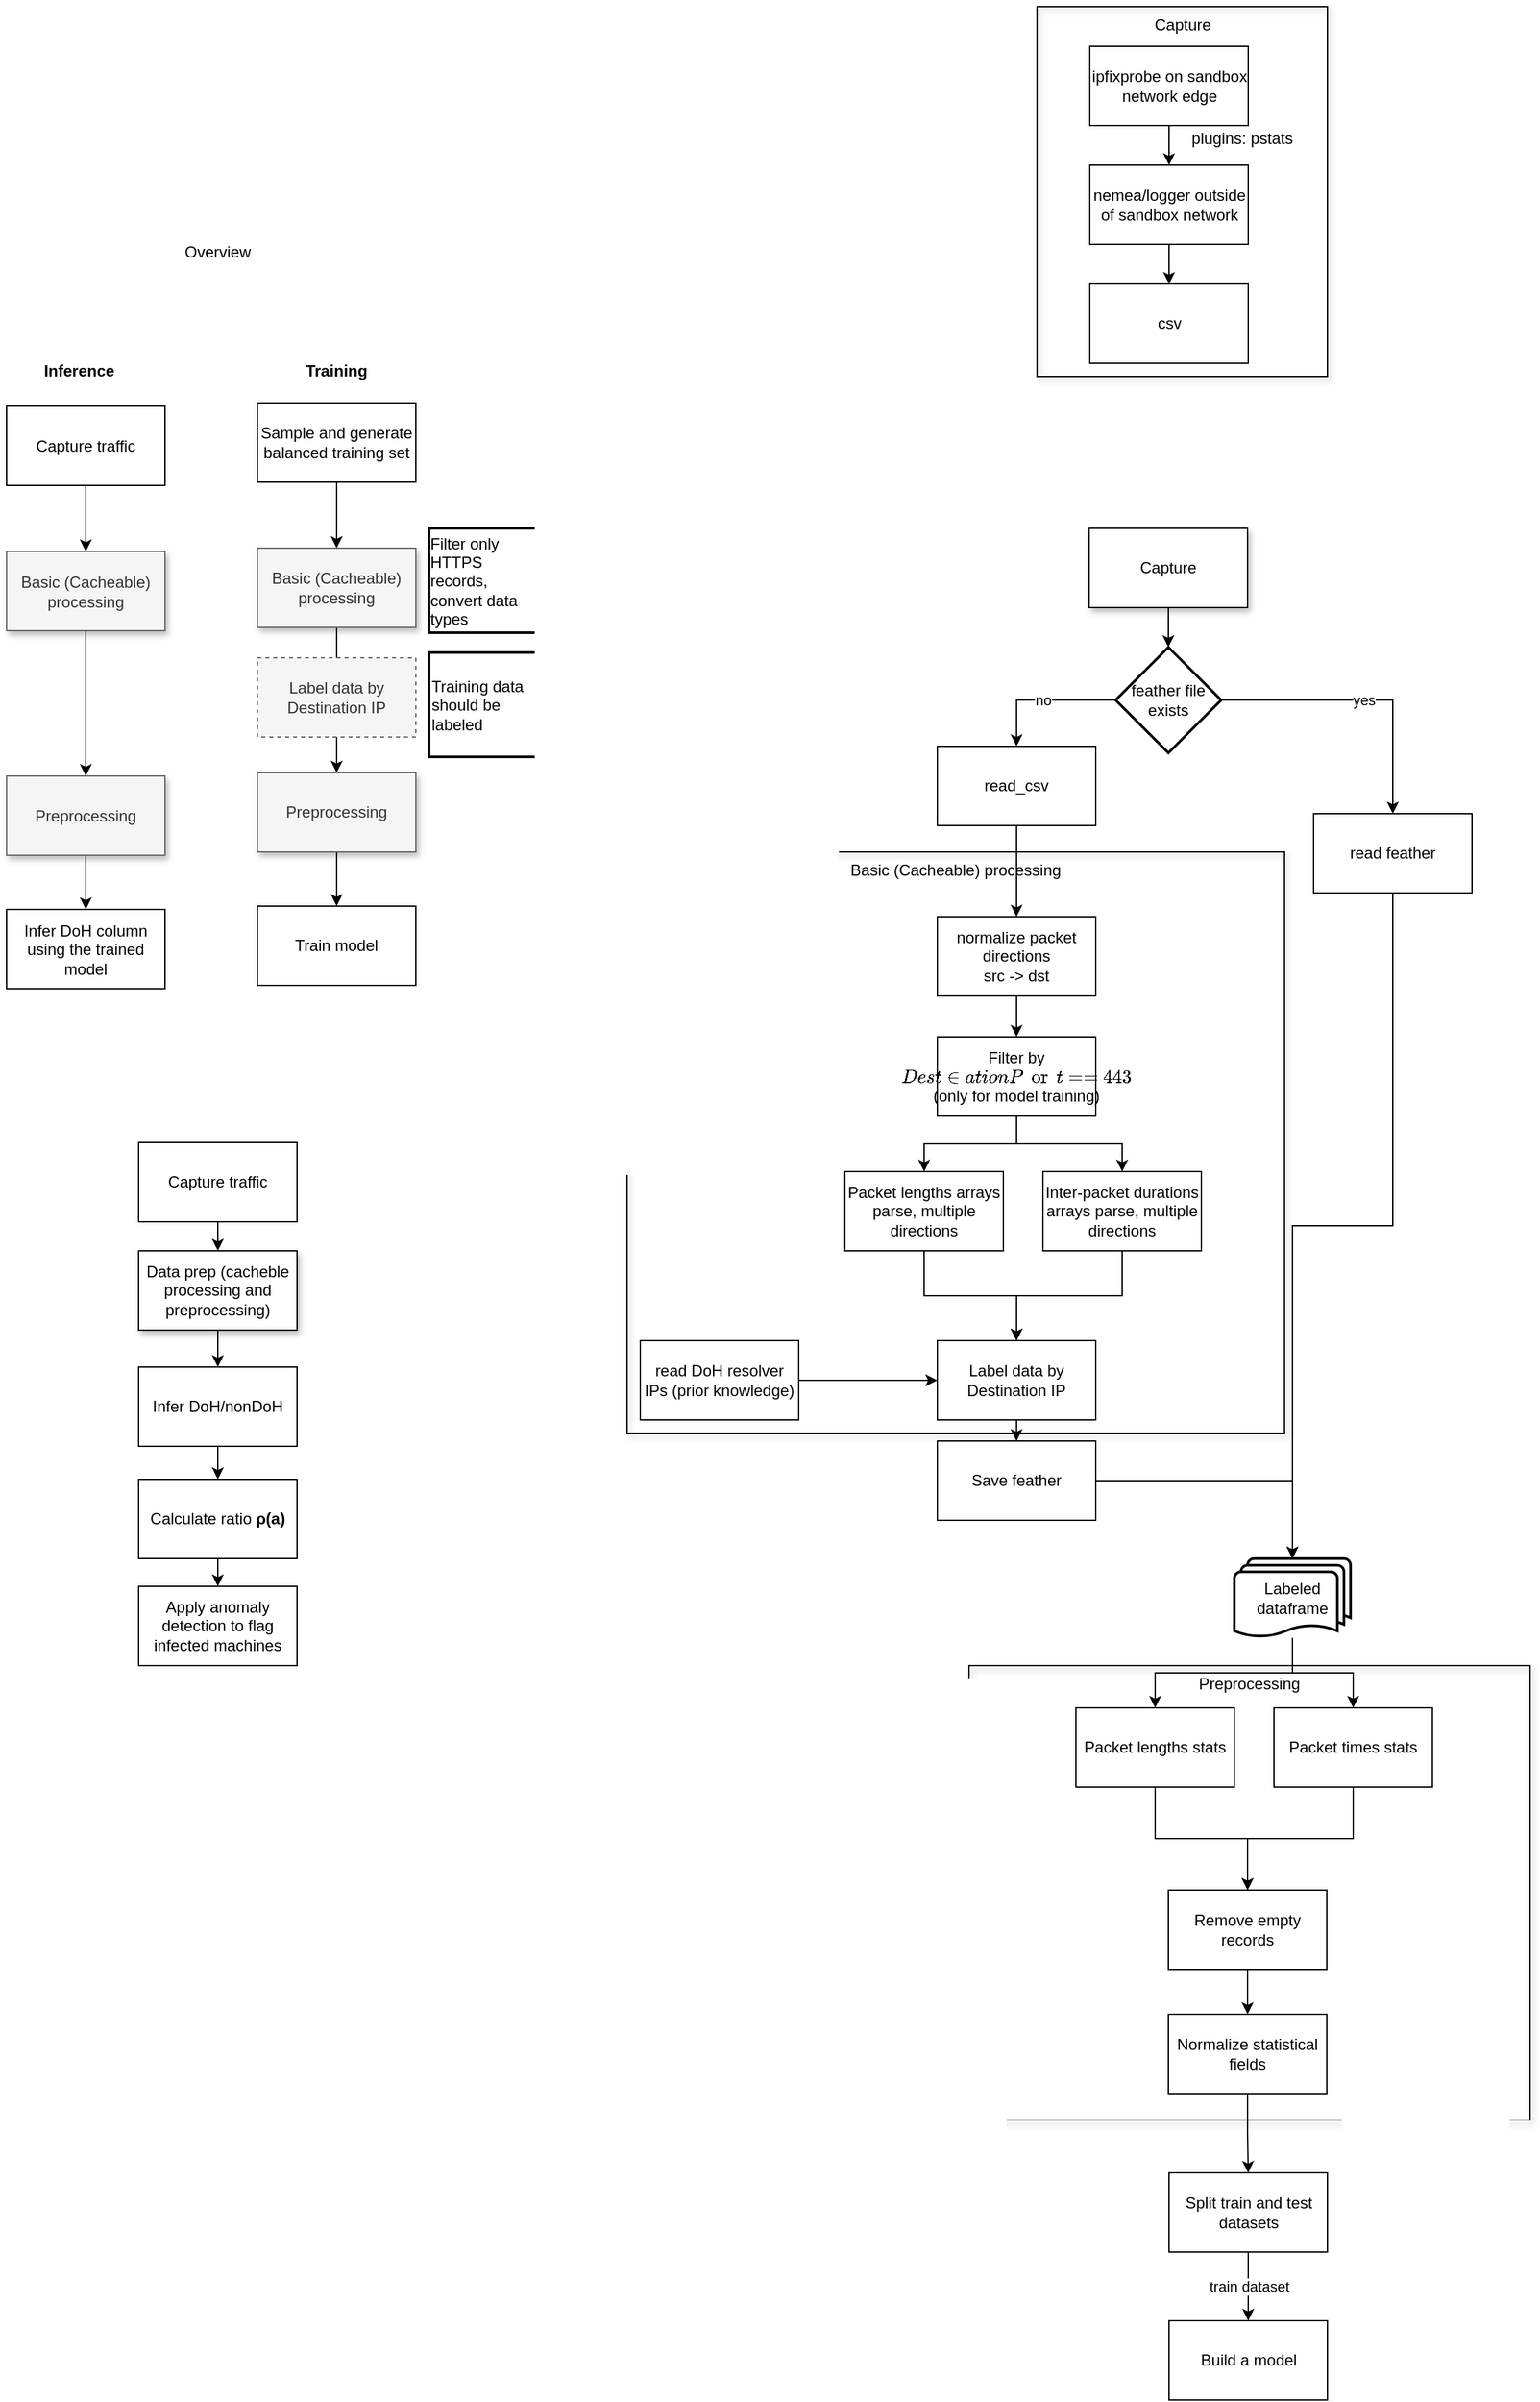 <mxfile version="20.5.3" type="embed"><diagram id="luUi05MAJug2sILlYeHl" name="Page-1"><mxGraphModel dx="1731" dy="1694" grid="1" gridSize="10" guides="1" tooltips="1" connect="1" arrows="1" fold="1" page="1" pageScale="1" pageWidth="850" pageHeight="1100" background="#ffffff" math="0" shadow="0"><root><mxCell id="0"/><mxCell id="1" parent="0"/><mxCell id="27" value="Basic (Cacheable) processing" style="rounded=0;whiteSpace=wrap;html=1;fillColor=none;verticalAlign=top;shadow=1;" parent="1" vertex="1"><mxGeometry x="-50" y="460" width="498" height="440" as="geometry"/></mxCell><mxCell id="44" value="Preprocessing" style="rounded=0;whiteSpace=wrap;html=1;fillColor=none;verticalAlign=top;shadow=1;" parent="1" vertex="1"><mxGeometry x="209" y="1076" width="425" height="344" as="geometry"/></mxCell><mxCell id="31" value="" style="edgeStyle=orthogonalEdgeStyle;rounded=0;html=1;jettySize=auto;orthogonalLoop=1;exitX=0.5;exitY=0.917;exitDx=0;exitDy=0;exitPerimeter=0;" parent="1" source="98" target="26" edge="1"><mxGeometry relative="1" as="geometry"><mxPoint x="360" y="280" as="sourcePoint"/></mxGeometry></mxCell><mxCell id="14" value="" style="edgeStyle=orthogonalEdgeStyle;rounded=0;html=1;jettySize=auto;orthogonalLoop=1;" parent="1" source="12" target="13" edge="1"><mxGeometry relative="1" as="geometry"/></mxCell><mxCell id="12" value="read_csv" style="rounded=0;whiteSpace=wrap;html=1;" parent="1" vertex="1"><mxGeometry x="185" y="380" width="120" height="60" as="geometry"/></mxCell><mxCell id="13" value="&lt;div&gt;normalize packet directions&lt;/div&gt;&lt;div&gt;src -&amp;gt; dst&lt;/div&gt;" style="rounded=0;whiteSpace=wrap;html=1;" parent="1" vertex="1"><mxGeometry x="185" y="509" width="120" height="60" as="geometry"/></mxCell><mxCell id="24" style="edgeStyle=orthogonalEdgeStyle;rounded=0;html=1;entryX=0.5;entryY=0;jettySize=auto;orthogonalLoop=1;" parent="1" source="19" target="23" edge="1"><mxGeometry relative="1" as="geometry"/></mxCell><mxCell id="19" value="Packet lengths arrays parse, multiple directions" style="rounded=0;whiteSpace=wrap;html=1;" parent="1" vertex="1"><mxGeometry x="115" y="702" width="120" height="60" as="geometry"/></mxCell><mxCell id="25" style="edgeStyle=orthogonalEdgeStyle;rounded=0;html=1;entryX=0.5;entryY=0;jettySize=auto;orthogonalLoop=1;" parent="1" source="20" target="23" edge="1"><mxGeometry relative="1" as="geometry"/></mxCell><mxCell id="20" value="Inter-packet durations arrays parse, multiple directions" style="rounded=0;whiteSpace=wrap;html=1;" parent="1" vertex="1"><mxGeometry x="265" y="702" width="120" height="60" as="geometry"/></mxCell><mxCell id="69" value="" style="edgeStyle=orthogonalEdgeStyle;rounded=0;html=1;jettySize=auto;orthogonalLoop=1;" parent="1" source="23" target="67" edge="1"><mxGeometry relative="1" as="geometry"/></mxCell><mxCell id="23" value="Label data by Destination IP" style="rounded=0;whiteSpace=wrap;html=1;" parent="1" vertex="1"><mxGeometry x="185" y="830" width="120" height="60" as="geometry"/></mxCell><mxCell id="28" value="&lt;div&gt;no&lt;/div&gt;" style="edgeStyle=orthogonalEdgeStyle;rounded=0;html=1;jettySize=auto;orthogonalLoop=1;entryX=0.5;entryY=0;" parent="1" source="26" target="12" edge="1"><mxGeometry relative="1" as="geometry"><Array as="points"><mxPoint x="245" y="345"/></Array></mxGeometry></mxCell><mxCell id="30" value="yes" style="edgeStyle=orthogonalEdgeStyle;rounded=0;html=1;jettySize=auto;orthogonalLoop=1;" parent="1" source="26" target="29" edge="1"><mxGeometry relative="1" as="geometry"/></mxCell><mxCell id="26" value="feather file exists" style="shape=mxgraph.flowchart.decision;whiteSpace=wrap;html=1;fillColor=#ffffff;strokeColor=#000000;strokeWidth=2" parent="1" vertex="1"><mxGeometry x="320" y="305" width="80" height="80" as="geometry"/></mxCell><mxCell id="71" style="edgeStyle=orthogonalEdgeStyle;rounded=0;html=1;entryX=0.5;entryY=0;entryPerimeter=0;jettySize=auto;orthogonalLoop=1;" parent="1" source="29" target="59" edge="1"><mxGeometry relative="1" as="geometry"/></mxCell><mxCell id="29" value="read feather" style="rounded=0;whiteSpace=wrap;html=1;" parent="1" vertex="1"><mxGeometry x="470" y="431" width="120" height="60" as="geometry"/></mxCell><mxCell id="41" style="edgeStyle=orthogonalEdgeStyle;rounded=0;html=1;entryX=0.5;entryY=0;jettySize=auto;orthogonalLoop=1;" parent="1" source="32" target="40" edge="1"><mxGeometry relative="1" as="geometry"/></mxCell><mxCell id="32" value="Packet lengths stats" style="rounded=0;whiteSpace=wrap;html=1;" parent="1" vertex="1"><mxGeometry x="290" y="1108" width="120" height="60" as="geometry"/></mxCell><mxCell id="42" style="edgeStyle=orthogonalEdgeStyle;rounded=0;html=1;entryX=0.5;entryY=0;jettySize=auto;orthogonalLoop=1;" parent="1" source="33" target="40" edge="1"><mxGeometry relative="1" as="geometry"/></mxCell><mxCell id="33" value="Packet times stats" style="rounded=0;whiteSpace=wrap;html=1;" parent="1" vertex="1"><mxGeometry x="440" y="1108" width="120" height="60" as="geometry"/></mxCell><mxCell id="75" style="edgeStyle=orthogonalEdgeStyle;rounded=0;html=1;entryX=0.5;entryY=0;jettySize=auto;orthogonalLoop=1;" parent="1" source="40" target="47" edge="1"><mxGeometry relative="1" as="geometry"/></mxCell><mxCell id="40" value="Remove empty records" style="rounded=0;whiteSpace=wrap;html=1;" parent="1" vertex="1"><mxGeometry x="360" y="1246" width="120" height="60" as="geometry"/></mxCell><mxCell id="54" value="" style="edgeStyle=orthogonalEdgeStyle;rounded=0;html=1;jettySize=auto;orthogonalLoop=1;entryX=0.5;entryY=0;entryDx=0;entryDy=0;" parent="1" source="47" target="52" edge="1"><mxGeometry relative="1" as="geometry"><mxPoint x="420" y="1464" as="targetPoint"/></mxGeometry></mxCell><mxCell id="47" value="Normalize statistical fields" style="rounded=0;whiteSpace=wrap;html=1;" parent="1" vertex="1"><mxGeometry x="360" y="1340" width="120" height="60" as="geometry"/></mxCell><mxCell id="56" value="train dataset" style="edgeStyle=orthogonalEdgeStyle;rounded=0;html=1;entryX=0.5;entryY=0;jettySize=auto;orthogonalLoop=1;" parent="1" source="52" target="55" edge="1"><mxGeometry relative="1" as="geometry"/></mxCell><mxCell id="52" value="Split train and test datasets" style="rounded=0;whiteSpace=wrap;html=1;" parent="1" vertex="1"><mxGeometry x="360.5" y="1460" width="120" height="60" as="geometry"/></mxCell><mxCell id="55" value="Build a model" style="rounded=0;whiteSpace=wrap;html=1;" parent="1" vertex="1"><mxGeometry x="360.5" y="1572" width="120" height="60" as="geometry"/></mxCell><mxCell id="61" style="edgeStyle=orthogonalEdgeStyle;rounded=0;html=1;entryX=0.5;entryY=0;jettySize=auto;orthogonalLoop=1;" parent="1" source="59" target="32" edge="1"><mxGeometry relative="1" as="geometry"/></mxCell><mxCell id="62" style="edgeStyle=orthogonalEdgeStyle;rounded=0;html=1;jettySize=auto;orthogonalLoop=1;" parent="1" source="59" target="33" edge="1"><mxGeometry relative="1" as="geometry"/></mxCell><mxCell id="59" value="Labeled dataframe" style="shape=mxgraph.flowchart.multi-document;whiteSpace=wrap;html=1;fillColor=#ffffff;strokeColor=#000000;strokeWidth=2" parent="1" vertex="1"><mxGeometry x="410" y="995" width="88" height="60" as="geometry"/></mxCell><mxCell id="70" style="edgeStyle=orthogonalEdgeStyle;rounded=0;html=1;entryX=0.5;entryY=0;entryPerimeter=0;jettySize=auto;orthogonalLoop=1;" parent="1" source="67" target="59" edge="1"><mxGeometry relative="1" as="geometry"/></mxCell><mxCell id="67" value="Save feather" style="rounded=0;whiteSpace=wrap;html=1;" parent="1" vertex="1"><mxGeometry x="185" y="906" width="120" height="60" as="geometry"/></mxCell><mxCell id="72" style="edgeStyle=orthogonalEdgeStyle;rounded=0;html=1;entryX=0;entryY=0.5;jettySize=auto;orthogonalLoop=1;" parent="1" source="68" target="23" edge="1"><mxGeometry relative="1" as="geometry"/></mxCell><mxCell id="68" value="read DoH resolver IPs (prior knowledge)" style="rounded=0;whiteSpace=wrap;html=1;" parent="1" vertex="1"><mxGeometry x="-40" y="830" width="120" height="60" as="geometry"/></mxCell><mxCell id="77" value="" style="edgeStyle=orthogonalEdgeStyle;rounded=0;html=1;jettySize=auto;orthogonalLoop=1;" parent="1" source="13" target="76" edge="1"><mxGeometry relative="1" as="geometry"/></mxCell><mxCell id="78" style="edgeStyle=orthogonalEdgeStyle;rounded=0;html=1;entryX=0.5;entryY=0;jettySize=auto;orthogonalLoop=1;" parent="1" source="76" target="19" edge="1"><mxGeometry relative="1" as="geometry"/></mxCell><mxCell id="79" style="edgeStyle=orthogonalEdgeStyle;rounded=0;html=1;entryX=0.5;entryY=0;jettySize=auto;orthogonalLoop=1;" parent="1" source="76" target="20" edge="1"><mxGeometry relative="1" as="geometry"/></mxCell><mxCell id="76" value="&lt;div&gt;Filter by `Destination Port == 443` &lt;/div&gt;(only for model training)" style="rounded=0;whiteSpace=wrap;html=1;" parent="1" vertex="1"><mxGeometry x="185" y="600" width="120" height="60" as="geometry"/></mxCell><mxCell id="89" value="" style="edgeStyle=orthogonalEdgeStyle;rounded=0;html=1;jettySize=auto;orthogonalLoop=1;" parent="1" source="83" target="88" edge="1"><mxGeometry relative="1" as="geometry"/></mxCell><mxCell id="83" value="Basic (Cacheable) processing" style="rounded=0;whiteSpace=wrap;html=1;shadow=1;fillColor=#f5f5f5;fontColor=#333333;strokeColor=#666666;" parent="1" vertex="1"><mxGeometry x="-330" y="230" width="120" height="60" as="geometry"/></mxCell><mxCell id="85" value="&lt;div align=&quot;left&quot;&gt;Filter only HTTPS records, convert data types&lt;br&gt;&lt;/div&gt;" style="shape=mxgraph.flowchart.annotation_1;whiteSpace=wrap;html=1;fillColor=#ffffff;strokeColor=#000000;strokeWidth=2;shadow=0;" parent="1" vertex="1"><mxGeometry x="-200" y="215" width="80" height="79" as="geometry"/></mxCell><mxCell id="116" style="edgeStyle=orthogonalEdgeStyle;rounded=0;orthogonalLoop=1;jettySize=auto;entryX=0.5;entryY=0;entryDx=0;entryDy=0;" edge="1" parent="1" source="88" target="115"><mxGeometry relative="1" as="geometry"/></mxCell><mxCell id="88" value="Preprocessing" style="rounded=0;whiteSpace=wrap;html=1;shadow=1;fillColor=#f5f5f5;fontColor=#333333;strokeColor=#666666;" parent="1" vertex="1"><mxGeometry x="-330" y="400" width="120" height="60" as="geometry"/></mxCell><mxCell id="96" value="Label data by Destination IP" style="rounded=0;whiteSpace=wrap;html=1;dashed=1;fillColor=#f5f5f5;fontColor=#333333;strokeColor=#666666;" parent="1" vertex="1"><mxGeometry x="-330" y="313" width="120" height="60" as="geometry"/></mxCell><mxCell id="97" value="&lt;div align=&quot;left&quot;&gt;Training data should be labeled&lt;/div&gt;" style="shape=mxgraph.flowchart.annotation_1;whiteSpace=wrap;html=1;fillColor=#ffffff;strokeColor=#000000;strokeWidth=2;shadow=0;align=left;" parent="1" vertex="1"><mxGeometry x="-200" y="309" width="80" height="79" as="geometry"/></mxCell><mxCell id="98" value="Capture" style="rounded=0;whiteSpace=wrap;html=1;shadow=1;" parent="1" vertex="1"><mxGeometry x="300" y="215" width="120" height="60" as="geometry"/></mxCell><mxCell id="103" value="Capture" style="rounded=0;whiteSpace=wrap;html=1;fillColor=none;verticalAlign=top;shadow=1;" parent="1" vertex="1"><mxGeometry x="260.5" y="-180" width="220" height="280" as="geometry"/></mxCell><mxCell id="104" value="" style="edgeStyle=orthogonalEdgeStyle;rounded=0;html=1;jettySize=auto;orthogonalLoop=1;" parent="1" source="105" target="107" edge="1"><mxGeometry relative="1" as="geometry"/></mxCell><mxCell id="105" value="ipfixprobe on sandbox network edge" style="rounded=0;whiteSpace=wrap;html=1;" parent="1" vertex="1"><mxGeometry x="300.5" y="-150" width="120" height="60" as="geometry"/></mxCell><mxCell id="106" value="" style="edgeStyle=orthogonalEdgeStyle;rounded=0;html=1;jettySize=auto;orthogonalLoop=1;" parent="1" source="107" target="108" edge="1"><mxGeometry relative="1" as="geometry"/></mxCell><mxCell id="107" value="nemea/logger outside of sandbox network" style="rounded=0;whiteSpace=wrap;html=1;" parent="1" vertex="1"><mxGeometry x="300.5" y="-60" width="120" height="60" as="geometry"/></mxCell><mxCell id="108" value="csv" style="rounded=0;whiteSpace=wrap;html=1;" parent="1" vertex="1"><mxGeometry x="300.5" y="30" width="120" height="60" as="geometry"/></mxCell><mxCell id="109" value="&lt;div align=&quot;left&quot;&gt;plugins: pstats&lt;/div&gt;" style="text;html=1;strokeColor=none;fillColor=none;align=center;verticalAlign=middle;whiteSpace=wrap;rounded=0;" parent="1" vertex="1"><mxGeometry x="370.5" y="-90" width="90" height="20" as="geometry"/></mxCell><mxCell id="111" value="Overview" style="text;strokeColor=none;fillColor=none;align=center;verticalAlign=middle;rounded=0;" parent="1" vertex="1"><mxGeometry x="-390" y="-10" width="60" height="30" as="geometry"/></mxCell><mxCell id="114" style="edgeStyle=orthogonalEdgeStyle;rounded=0;orthogonalLoop=1;jettySize=auto;entryX=0.5;entryY=0;entryDx=0;entryDy=0;" edge="1" parent="1" source="112" target="83"><mxGeometry relative="1" as="geometry"/></mxCell><mxCell id="112" value="Sample and generate balanced training set" style="rounded=0;whiteSpace=wrap;html=1;" vertex="1" parent="1"><mxGeometry x="-330" y="120" width="120" height="60" as="geometry"/></mxCell><mxCell id="115" value="Train model" style="rounded=0;whiteSpace=wrap;html=1;" vertex="1" parent="1"><mxGeometry x="-330" y="501" width="120" height="60" as="geometry"/></mxCell><mxCell id="119" value="" style="edgeStyle=orthogonalEdgeStyle;rounded=0;html=1;jettySize=auto;orthogonalLoop=1;" edge="1" parent="1" source="120" target="124"><mxGeometry relative="1" as="geometry"/></mxCell><mxCell id="120" value="Basic (Cacheable) processing" style="rounded=0;whiteSpace=wrap;html=1;shadow=1;fillColor=#f5f5f5;fontColor=#333333;strokeColor=#666666;" vertex="1" parent="1"><mxGeometry x="-520" y="232.5" width="120" height="60" as="geometry"/></mxCell><mxCell id="122" style="edgeStyle=orthogonalEdgeStyle;rounded=0;html=1;entryX=0.5;entryY=0;jettySize=auto;orthogonalLoop=1;" edge="1" parent="1" source="124" target="125"><mxGeometry relative="1" as="geometry"/></mxCell><mxCell id="124" value="Preprocessing" style="rounded=0;whiteSpace=wrap;html=1;shadow=1;fillColor=#f5f5f5;fontColor=#333333;strokeColor=#666666;" vertex="1" parent="1"><mxGeometry x="-520" y="402.5" width="120" height="60" as="geometry"/></mxCell><mxCell id="125" value="Infer DoH column using the trained model" style="rounded=0;whiteSpace=wrap;html=1;" vertex="1" parent="1"><mxGeometry x="-520" y="503.5" width="120" height="60" as="geometry"/></mxCell><mxCell id="131" style="edgeStyle=orthogonalEdgeStyle;rounded=0;orthogonalLoop=1;jettySize=auto;entryX=0.5;entryY=0;entryDx=0;entryDy=0;" edge="1" parent="1" source="132" target="120"><mxGeometry relative="1" as="geometry"/></mxCell><mxCell id="132" value="Capture traffic" style="rounded=0;whiteSpace=wrap;html=1;" vertex="1" parent="1"><mxGeometry x="-520" y="122.5" width="120" height="60" as="geometry"/></mxCell><mxCell id="135" value="Inference" style="text;align=center;verticalAlign=middle;resizable=0;points=[];autosize=1;strokeColor=none;fillColor=none;fontStyle=1" vertex="1" parent="1"><mxGeometry x="-505" y="80" width="80" height="30" as="geometry"/></mxCell><mxCell id="136" value="Training" style="text;align=center;verticalAlign=middle;resizable=0;points=[];autosize=1;strokeColor=none;fillColor=none;fontStyle=1" vertex="1" parent="1"><mxGeometry x="-305" y="80" width="70" height="30" as="geometry"/></mxCell><mxCell id="137" value="" style="edgeStyle=orthogonalEdgeStyle;rounded=0;html=1;jettySize=auto;orthogonalLoop=1;entryX=0.5;entryY=0;entryDx=0;entryDy=0;" edge="1" parent="1" source="138" target="141"><mxGeometry relative="1" as="geometry"><mxPoint x="-359.947" y="846" as="targetPoint"/></mxGeometry></mxCell><mxCell id="138" value="Data prep (cacheble processing and preprocessing)" style="rounded=0;whiteSpace=wrap;html=1;shadow=1;" vertex="1" parent="1"><mxGeometry x="-420" y="762" width="120" height="60" as="geometry"/></mxCell><mxCell id="146" style="edgeStyle=orthogonalEdgeStyle;rounded=0;orthogonalLoop=1;jettySize=auto;entryX=0.5;entryY=0;entryDx=0;entryDy=0;" edge="1" parent="1" source="141" target="145"><mxGeometry relative="1" as="geometry"/></mxCell><mxCell id="141" value="Infer DoH/nonDoH" style="rounded=0;whiteSpace=wrap;html=1;" vertex="1" parent="1"><mxGeometry x="-420" y="850" width="120" height="60" as="geometry"/></mxCell><mxCell id="142" style="edgeStyle=orthogonalEdgeStyle;rounded=0;orthogonalLoop=1;jettySize=auto;entryX=0.5;entryY=0;entryDx=0;entryDy=0;" edge="1" parent="1" source="143" target="138"><mxGeometry relative="1" as="geometry"/></mxCell><mxCell id="143" value="Capture traffic" style="rounded=0;whiteSpace=wrap;html=1;" vertex="1" parent="1"><mxGeometry x="-420" y="680" width="120" height="60" as="geometry"/></mxCell><mxCell id="148" style="edgeStyle=orthogonalEdgeStyle;rounded=0;orthogonalLoop=1;jettySize=auto;entryX=0.5;entryY=0;entryDx=0;entryDy=0;" edge="1" parent="1" source="145" target="147"><mxGeometry relative="1" as="geometry"/></mxCell><mxCell id="145" value="Calculate ratio &lt;b&gt;ρ(a)&lt;br&gt;&lt;/b&gt;" style="rounded=0;whiteSpace=wrap;html=1;" vertex="1" parent="1"><mxGeometry x="-420" y="935" width="120" height="60" as="geometry"/></mxCell><mxCell id="147" value="Apply anomaly detection to flag infected machines" style="rounded=0;whiteSpace=wrap;html=1;" vertex="1" parent="1"><mxGeometry x="-420" y="1016" width="120" height="60" as="geometry"/></mxCell></root></mxGraphModel></diagram></mxfile>
